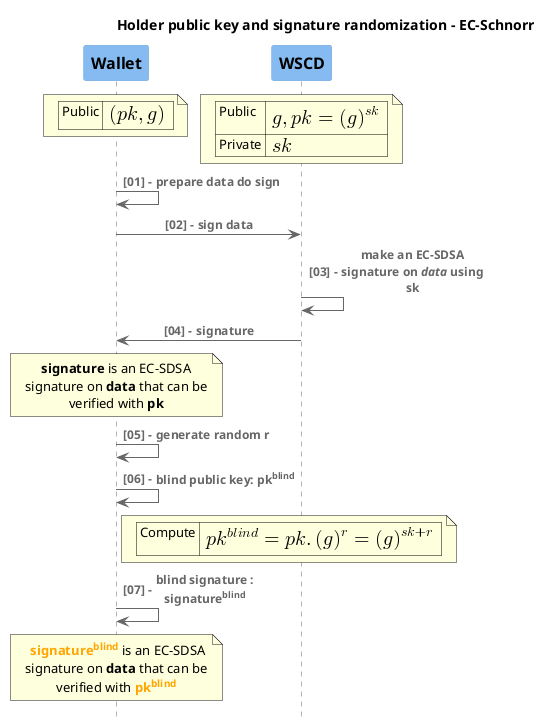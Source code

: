 @startuml 1/key-anonymization-ecschnorr
title Holder public key and signature randomization - EC-Schnorr

!include <c4/C4_Context.puml>
!include <c4/C4_Container.puml>
!include <c4/C4_Component.puml>
!include <c4/C4_Dynamic.puml>
!include <c4/C4_Sequence.puml>
!include <office/Users/user.puml>
!include <office/Users/mobile_user.puml>

HIDE_STEREOTYPE()
autonumber "<b>[00] - "

Component(wallet, "Wallet")
Component(se, "WSCD")

note over se
| Public | <math>g, pk=(g)^(sk)</math> |
| Private | <math>sk</math> |
end note
/note over wallet
| Public | <math>(pk, g)</math> |
end note

Rel(wallet, wallet, "prepare data do sign")
Rel(wallet, se, "sign data")
Rel(se, se, "make an EC-SDSA signature on //data// using sk")

'note right se
'| 1. Choose | <math>omega in [1,p]</math> |
'| 2. Compute | <math>T = (g)^omega</math> |
'| 3. Compute | <math>c = H(T, data)</math> |
'| 4. Compute | <math>rho = omega+c.sk(mod p)</math> |
'| 5. Let | <math>sigma = (c, rho)</math> |
'end n'ote

'Rel(se, wallet, "holder_signature", "<math>sigma</math>")
Rel(se, wallet, "signature")
note over wallet
**signature** is an EC-SDSA signature on **data** that can be verified with **pk**
end note

'Rel(wallet, c, "blind signature (holder_signature, holder_pk)")

Rel(wallet, wallet, "generate random r")
'note right wallet
'| Choose | <math>r in [1,p]</math> |
'end note

Rel(wallet, wallet, "blind public key: pk<sup>blind</sup>")
note right wallet
| Compute | <math>pk^(bl i nd) = pk.(g)^r = (g)^(sk+r)</math> |
end note
Rel(wallet, wallet, "blind signature : signature<sup>blind</sup>")
'note right c
'| Compute | <math>rho_b = rho + c.r.(modp)</math> |
'| Let | <math>sigma_b = (c, rho_b)</math> |
'end note

'Rel(c, wallet, "blind_holder_signature, blind_holder_pk", "<math>sigma_b, pk_b</math>")
'Rel(c, wallet, "blind_holder_signature, blind_holder_pk")
note over wallet
<color:orange> **signature<sup>blind</sup>** </color>is an EC-SDSA signature on **data** that can be verified with <color:orange>**pk<sup>blind</sup>**</color>
end note
@enduml